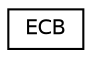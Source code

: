 digraph "Graphical Class Hierarchy"
{
 // LATEX_PDF_SIZE
  edge [fontname="Helvetica",fontsize="10",labelfontname="Helvetica",labelfontsize="10"];
  node [fontname="Helvetica",fontsize="10",shape=record];
  rankdir="LR";
  Node0 [label="ECB",height=0.2,width=0.4,color="black", fillcolor="white", style="filled",URL="$class_e_c_b.html",tooltip="ECB: An implementation of an Electronic CodeBook Mode"];
}
